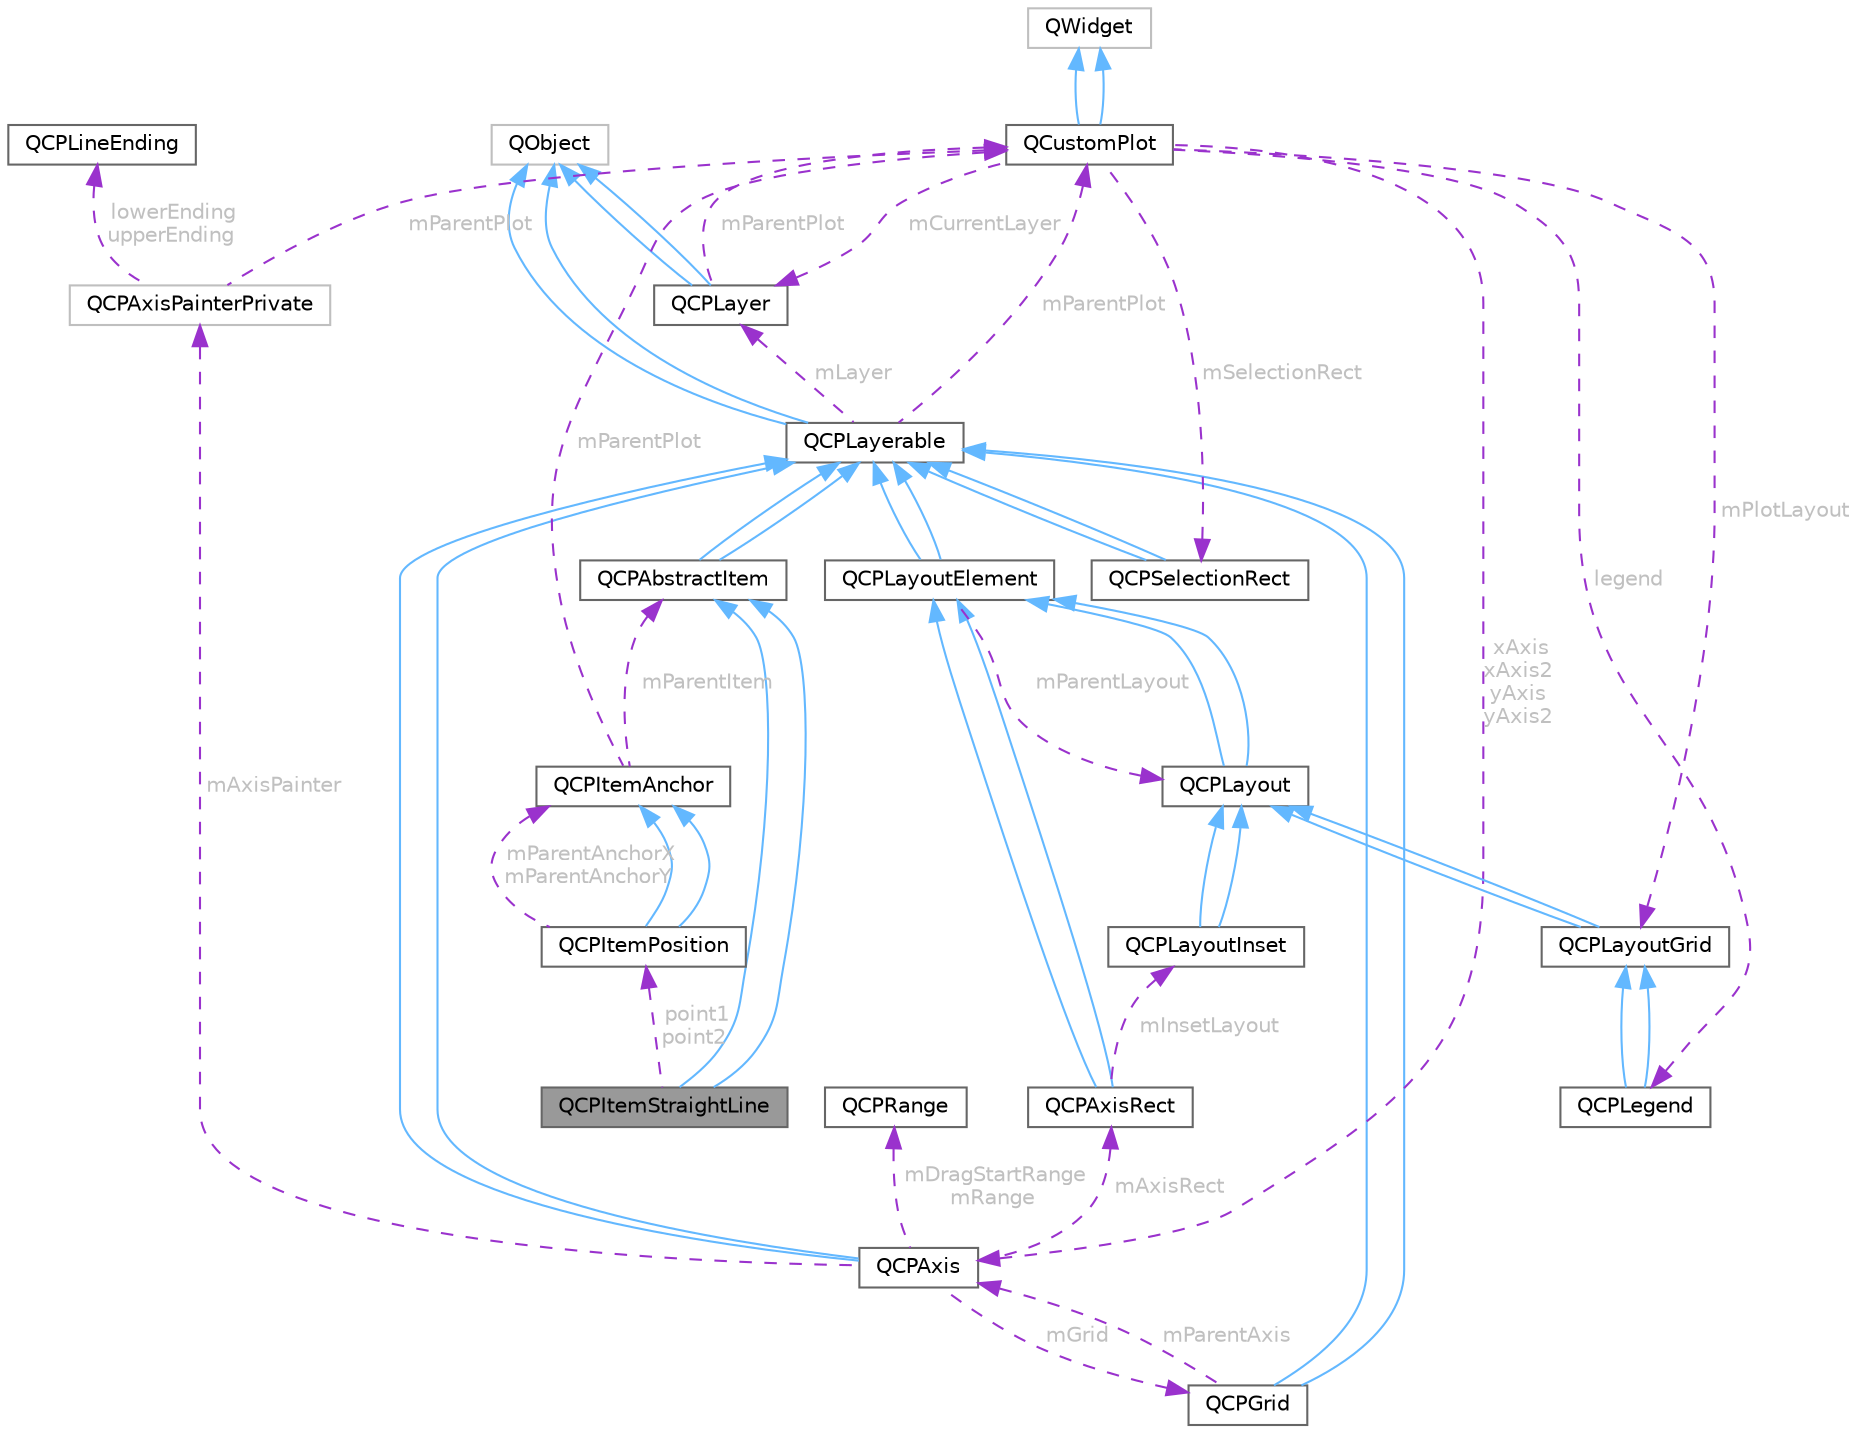 digraph "QCPItemStraightLine"
{
 // LATEX_PDF_SIZE
  bgcolor="transparent";
  edge [fontname=Helvetica,fontsize=10,labelfontname=Helvetica,labelfontsize=10];
  node [fontname=Helvetica,fontsize=10,shape=box,height=0.2,width=0.4];
  Node1 [id="Node000001",label="QCPItemStraightLine",height=0.2,width=0.4,color="gray40", fillcolor="grey60", style="filled", fontcolor="black",tooltip="A straight line that spans infinitely in both directions."];
  Node2 -> Node1 [id="edge52_Node000001_Node000002",dir="back",color="steelblue1",style="solid",tooltip=" "];
  Node2 [id="Node000002",label="QCPAbstractItem",height=0.2,width=0.4,color="gray40", fillcolor="white", style="filled",URL="$class_q_c_p_abstract_item.html",tooltip="The abstract base class for all items in a plot."];
  Node3 -> Node2 [id="edge53_Node000002_Node000003",dir="back",color="steelblue1",style="solid",tooltip=" "];
  Node3 [id="Node000003",label="QCPLayerable",height=0.2,width=0.4,color="gray40", fillcolor="white", style="filled",URL="$class_q_c_p_layerable.html",tooltip="Base class for all drawable objects."];
  Node4 -> Node3 [id="edge54_Node000003_Node000004",dir="back",color="steelblue1",style="solid",tooltip=" "];
  Node4 [id="Node000004",label="QObject",height=0.2,width=0.4,color="grey75", fillcolor="white", style="filled",tooltip=" "];
  Node4 -> Node3 [id="edge55_Node000003_Node000004",dir="back",color="steelblue1",style="solid",tooltip=" "];
  Node5 -> Node3 [id="edge56_Node000003_Node000005",dir="back",color="darkorchid3",style="dashed",tooltip=" ",label=" mParentPlot",fontcolor="grey" ];
  Node5 [id="Node000005",label="QCustomPlot",height=0.2,width=0.4,color="gray40", fillcolor="white", style="filled",URL="$class_q_custom_plot.html",tooltip="The central class of the library. This is the QWidget which displays the plot and interacts with the ..."];
  Node6 -> Node5 [id="edge57_Node000005_Node000006",dir="back",color="steelblue1",style="solid",tooltip=" "];
  Node6 [id="Node000006",label="QWidget",height=0.2,width=0.4,color="grey75", fillcolor="white", style="filled",tooltip=" "];
  Node6 -> Node5 [id="edge58_Node000005_Node000006",dir="back",color="steelblue1",style="solid",tooltip=" "];
  Node7 -> Node5 [id="edge59_Node000005_Node000007",dir="back",color="darkorchid3",style="dashed",tooltip=" ",label=" xAxis\nxAxis2\nyAxis\nyAxis2",fontcolor="grey" ];
  Node7 [id="Node000007",label="QCPAxis",height=0.2,width=0.4,color="gray40", fillcolor="white", style="filled",URL="$class_q_c_p_axis.html",tooltip="Manages a single axis inside a QCustomPlot."];
  Node3 -> Node7 [id="edge60_Node000007_Node000003",dir="back",color="steelblue1",style="solid",tooltip=" "];
  Node3 -> Node7 [id="edge61_Node000007_Node000003",dir="back",color="steelblue1",style="solid",tooltip=" "];
  Node8 -> Node7 [id="edge62_Node000007_Node000008",dir="back",color="darkorchid3",style="dashed",tooltip=" ",label=" mAxisRect",fontcolor="grey" ];
  Node8 [id="Node000008",label="QCPAxisRect",height=0.2,width=0.4,color="gray40", fillcolor="white", style="filled",URL="$class_q_c_p_axis_rect.html",tooltip="Holds multiple axes and arranges them in a rectangular shape."];
  Node9 -> Node8 [id="edge63_Node000008_Node000009",dir="back",color="steelblue1",style="solid",tooltip=" "];
  Node9 [id="Node000009",label="QCPLayoutElement",height=0.2,width=0.4,color="gray40", fillcolor="white", style="filled",URL="$class_q_c_p_layout_element.html",tooltip="The abstract base class for all objects that form the layout system."];
  Node3 -> Node9 [id="edge64_Node000009_Node000003",dir="back",color="steelblue1",style="solid",tooltip=" "];
  Node3 -> Node9 [id="edge65_Node000009_Node000003",dir="back",color="steelblue1",style="solid",tooltip=" "];
  Node10 -> Node9 [id="edge66_Node000009_Node000010",dir="back",color="darkorchid3",style="dashed",tooltip=" ",label=" mParentLayout",fontcolor="grey" ];
  Node10 [id="Node000010",label="QCPLayout",height=0.2,width=0.4,color="gray40", fillcolor="white", style="filled",URL="$class_q_c_p_layout.html",tooltip="The abstract base class for layouts."];
  Node9 -> Node10 [id="edge67_Node000010_Node000009",dir="back",color="steelblue1",style="solid",tooltip=" "];
  Node9 -> Node10 [id="edge68_Node000010_Node000009",dir="back",color="steelblue1",style="solid",tooltip=" "];
  Node9 -> Node8 [id="edge69_Node000008_Node000009",dir="back",color="steelblue1",style="solid",tooltip=" "];
  Node11 -> Node8 [id="edge70_Node000008_Node000011",dir="back",color="darkorchid3",style="dashed",tooltip=" ",label=" mInsetLayout",fontcolor="grey" ];
  Node11 [id="Node000011",label="QCPLayoutInset",height=0.2,width=0.4,color="gray40", fillcolor="white", style="filled",URL="$class_q_c_p_layout_inset.html",tooltip="A layout that places child elements aligned to the border or arbitrarily positioned."];
  Node10 -> Node11 [id="edge71_Node000011_Node000010",dir="back",color="steelblue1",style="solid",tooltip=" "];
  Node10 -> Node11 [id="edge72_Node000011_Node000010",dir="back",color="steelblue1",style="solid",tooltip=" "];
  Node12 -> Node7 [id="edge73_Node000007_Node000012",dir="back",color="darkorchid3",style="dashed",tooltip=" ",label=" mDragStartRange\nmRange",fontcolor="grey" ];
  Node12 [id="Node000012",label="QCPRange",height=0.2,width=0.4,color="gray40", fillcolor="white", style="filled",URL="$class_q_c_p_range.html",tooltip="Represents the range an axis is encompassing."];
  Node13 -> Node7 [id="edge74_Node000007_Node000013",dir="back",color="darkorchid3",style="dashed",tooltip=" ",label=" mGrid",fontcolor="grey" ];
  Node13 [id="Node000013",label="QCPGrid",height=0.2,width=0.4,color="gray40", fillcolor="white", style="filled",URL="$class_q_c_p_grid.html",tooltip="Responsible for drawing the grid of a QCPAxis."];
  Node3 -> Node13 [id="edge75_Node000013_Node000003",dir="back",color="steelblue1",style="solid",tooltip=" "];
  Node3 -> Node13 [id="edge76_Node000013_Node000003",dir="back",color="steelblue1",style="solid",tooltip=" "];
  Node7 -> Node13 [id="edge77_Node000013_Node000007",dir="back",color="darkorchid3",style="dashed",tooltip=" ",label=" mParentAxis",fontcolor="grey" ];
  Node14 -> Node7 [id="edge78_Node000007_Node000014",dir="back",color="darkorchid3",style="dashed",tooltip=" ",label=" mAxisPainter",fontcolor="grey" ];
  Node14 [id="Node000014",label="QCPAxisPainterPrivate",height=0.2,width=0.4,color="grey75", fillcolor="white", style="filled",URL="$class_q_c_p_axis_painter_private.html",tooltip=" "];
  Node15 -> Node14 [id="edge79_Node000014_Node000015",dir="back",color="darkorchid3",style="dashed",tooltip=" ",label=" lowerEnding\nupperEnding",fontcolor="grey" ];
  Node15 [id="Node000015",label="QCPLineEnding",height=0.2,width=0.4,color="gray40", fillcolor="white", style="filled",URL="$class_q_c_p_line_ending.html",tooltip="Handles the different ending decorations for line-like items."];
  Node5 -> Node14 [id="edge80_Node000014_Node000005",dir="back",color="darkorchid3",style="dashed",tooltip=" ",label=" mParentPlot",fontcolor="grey" ];
  Node16 -> Node5 [id="edge81_Node000005_Node000016",dir="back",color="darkorchid3",style="dashed",tooltip=" ",label=" legend",fontcolor="grey" ];
  Node16 [id="Node000016",label="QCPLegend",height=0.2,width=0.4,color="gray40", fillcolor="white", style="filled",URL="$class_q_c_p_legend.html",tooltip="Manages a legend inside a QCustomPlot."];
  Node17 -> Node16 [id="edge82_Node000016_Node000017",dir="back",color="steelblue1",style="solid",tooltip=" "];
  Node17 [id="Node000017",label="QCPLayoutGrid",height=0.2,width=0.4,color="gray40", fillcolor="white", style="filled",URL="$class_q_c_p_layout_grid.html",tooltip="A layout that arranges child elements in a grid."];
  Node10 -> Node17 [id="edge83_Node000017_Node000010",dir="back",color="steelblue1",style="solid",tooltip=" "];
  Node10 -> Node17 [id="edge84_Node000017_Node000010",dir="back",color="steelblue1",style="solid",tooltip=" "];
  Node17 -> Node16 [id="edge85_Node000016_Node000017",dir="back",color="steelblue1",style="solid",tooltip=" "];
  Node17 -> Node5 [id="edge86_Node000005_Node000017",dir="back",color="darkorchid3",style="dashed",tooltip=" ",label=" mPlotLayout",fontcolor="grey" ];
  Node18 -> Node5 [id="edge87_Node000005_Node000018",dir="back",color="darkorchid3",style="dashed",tooltip=" ",label=" mCurrentLayer",fontcolor="grey" ];
  Node18 [id="Node000018",label="QCPLayer",height=0.2,width=0.4,color="gray40", fillcolor="white", style="filled",URL="$class_q_c_p_layer.html",tooltip="A layer that may contain objects, to control the rendering order."];
  Node4 -> Node18 [id="edge88_Node000018_Node000004",dir="back",color="steelblue1",style="solid",tooltip=" "];
  Node4 -> Node18 [id="edge89_Node000018_Node000004",dir="back",color="steelblue1",style="solid",tooltip=" "];
  Node5 -> Node18 [id="edge90_Node000018_Node000005",dir="back",color="darkorchid3",style="dashed",tooltip=" ",label=" mParentPlot",fontcolor="grey" ];
  Node19 -> Node5 [id="edge91_Node000005_Node000019",dir="back",color="darkorchid3",style="dashed",tooltip=" ",label=" mSelectionRect",fontcolor="grey" ];
  Node19 [id="Node000019",label="QCPSelectionRect",height=0.2,width=0.4,color="gray40", fillcolor="white", style="filled",URL="$class_q_c_p_selection_rect.html",tooltip="Provides rect/rubber-band data selection and range zoom interaction."];
  Node3 -> Node19 [id="edge92_Node000019_Node000003",dir="back",color="steelblue1",style="solid",tooltip=" "];
  Node3 -> Node19 [id="edge93_Node000019_Node000003",dir="back",color="steelblue1",style="solid",tooltip=" "];
  Node18 -> Node3 [id="edge94_Node000003_Node000018",dir="back",color="darkorchid3",style="dashed",tooltip=" ",label=" mLayer",fontcolor="grey" ];
  Node3 -> Node2 [id="edge95_Node000002_Node000003",dir="back",color="steelblue1",style="solid",tooltip=" "];
  Node2 -> Node1 [id="edge96_Node000001_Node000002",dir="back",color="steelblue1",style="solid",tooltip=" "];
  Node20 -> Node1 [id="edge97_Node000001_Node000020",dir="back",color="darkorchid3",style="dashed",tooltip=" ",label=" point1\npoint2",fontcolor="grey" ];
  Node20 [id="Node000020",label="QCPItemPosition",height=0.2,width=0.4,color="gray40", fillcolor="white", style="filled",URL="$class_q_c_p_item_position.html",tooltip="Manages the position of an item."];
  Node21 -> Node20 [id="edge98_Node000020_Node000021",dir="back",color="steelblue1",style="solid",tooltip=" "];
  Node21 [id="Node000021",label="QCPItemAnchor",height=0.2,width=0.4,color="gray40", fillcolor="white", style="filled",URL="$class_q_c_p_item_anchor.html",tooltip="An anchor of an item to which positions can be attached to."];
  Node5 -> Node21 [id="edge99_Node000021_Node000005",dir="back",color="darkorchid3",style="dashed",tooltip=" ",label=" mParentPlot",fontcolor="grey" ];
  Node2 -> Node21 [id="edge100_Node000021_Node000002",dir="back",color="darkorchid3",style="dashed",tooltip=" ",label=" mParentItem",fontcolor="grey" ];
  Node21 -> Node20 [id="edge101_Node000020_Node000021",dir="back",color="steelblue1",style="solid",tooltip=" "];
  Node21 -> Node20 [id="edge102_Node000020_Node000021",dir="back",color="darkorchid3",style="dashed",tooltip=" ",label=" mParentAnchorX\nmParentAnchorY",fontcolor="grey" ];
}
